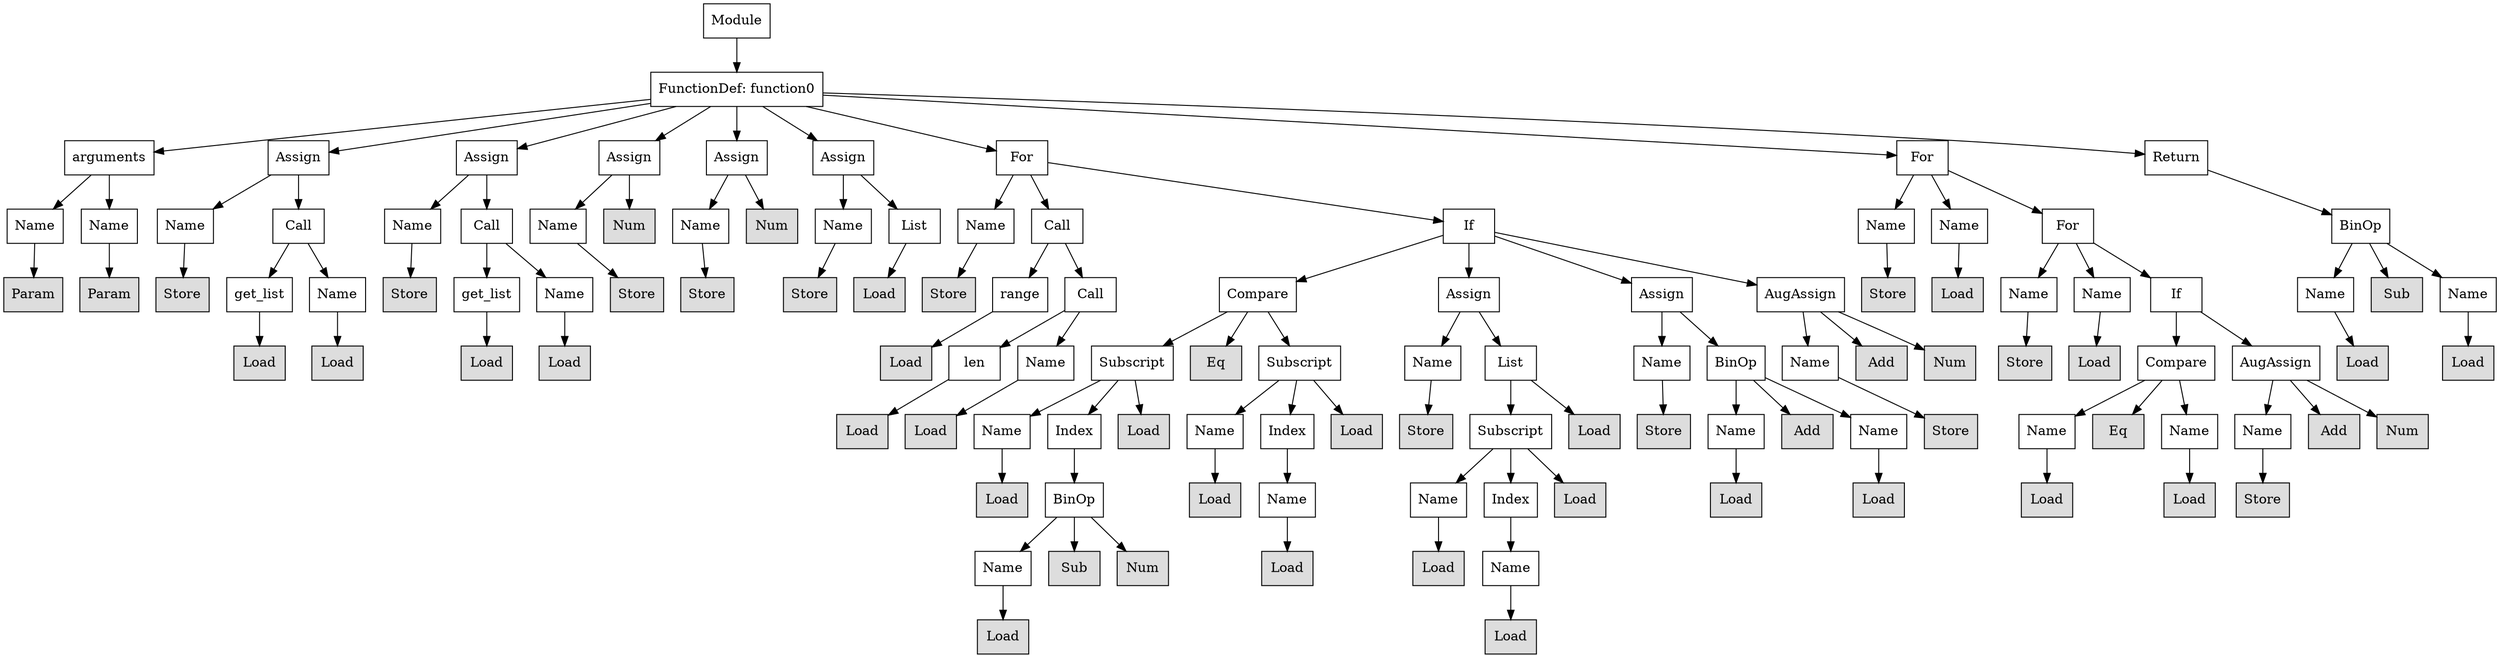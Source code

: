 digraph G {
n0 [shape=rect, label="Module"];
n1 [shape=rect, label="FunctionDef: function0"];
n2 [shape=rect, label="arguments"];
n3 [shape=rect, label="Assign"];
n4 [shape=rect, label="Assign"];
n5 [shape=rect, label="Assign"];
n6 [shape=rect, label="Assign"];
n7 [shape=rect, label="Assign"];
n8 [shape=rect, label="For"];
n9 [shape=rect, label="For"];
n10 [shape=rect, label="Return"];
n11 [shape=rect, label="Name"];
n12 [shape=rect, label="Name"];
n13 [shape=rect, label="Name"];
n14 [shape=rect, label="Call"];
n15 [shape=rect, label="Name"];
n16 [shape=rect, label="Call"];
n17 [shape=rect, label="Name"];
n18 [shape=rect, label="Num" style="filled" fillcolor="#dddddd"];
n19 [shape=rect, label="Name"];
n20 [shape=rect, label="Num" style="filled" fillcolor="#dddddd"];
n21 [shape=rect, label="Name"];
n22 [shape=rect, label="List"];
n23 [shape=rect, label="Name"];
n24 [shape=rect, label="Call"];
n25 [shape=rect, label="If"];
n26 [shape=rect, label="Name"];
n27 [shape=rect, label="Name"];
n28 [shape=rect, label="For"];
n29 [shape=rect, label="BinOp"];
n30 [shape=rect, label="Param" style="filled" fillcolor="#dddddd"];
n31 [shape=rect, label="Param" style="filled" fillcolor="#dddddd"];
n32 [shape=rect, label="Store" style="filled" fillcolor="#dddddd"];
n33 [shape=rect, label="get_list"];
n34 [shape=rect, label="Name"];
n35 [shape=rect, label="Store" style="filled" fillcolor="#dddddd"];
n36 [shape=rect, label="get_list"];
n37 [shape=rect, label="Name"];
n38 [shape=rect, label="Store" style="filled" fillcolor="#dddddd"];
n39 [shape=rect, label="Store" style="filled" fillcolor="#dddddd"];
n40 [shape=rect, label="Store" style="filled" fillcolor="#dddddd"];
n41 [shape=rect, label="Load" style="filled" fillcolor="#dddddd"];
n42 [shape=rect, label="Store" style="filled" fillcolor="#dddddd"];
n43 [shape=rect, label="range"];
n44 [shape=rect, label="Call"];
n45 [shape=rect, label="Compare"];
n46 [shape=rect, label="Assign"];
n47 [shape=rect, label="Assign"];
n48 [shape=rect, label="AugAssign"];
n49 [shape=rect, label="Store" style="filled" fillcolor="#dddddd"];
n50 [shape=rect, label="Load" style="filled" fillcolor="#dddddd"];
n51 [shape=rect, label="Name"];
n52 [shape=rect, label="Name"];
n53 [shape=rect, label="If"];
n54 [shape=rect, label="Name"];
n55 [shape=rect, label="Sub" style="filled" fillcolor="#dddddd"];
n56 [shape=rect, label="Name"];
n57 [shape=rect, label="Load" style="filled" fillcolor="#dddddd"];
n58 [shape=rect, label="Load" style="filled" fillcolor="#dddddd"];
n59 [shape=rect, label="Load" style="filled" fillcolor="#dddddd"];
n60 [shape=rect, label="Load" style="filled" fillcolor="#dddddd"];
n61 [shape=rect, label="Load" style="filled" fillcolor="#dddddd"];
n62 [shape=rect, label="len"];
n63 [shape=rect, label="Name"];
n64 [shape=rect, label="Subscript"];
n65 [shape=rect, label="Eq" style="filled" fillcolor="#dddddd"];
n66 [shape=rect, label="Subscript"];
n67 [shape=rect, label="Name"];
n68 [shape=rect, label="List"];
n69 [shape=rect, label="Name"];
n70 [shape=rect, label="BinOp"];
n71 [shape=rect, label="Name"];
n72 [shape=rect, label="Add" style="filled" fillcolor="#dddddd"];
n73 [shape=rect, label="Num" style="filled" fillcolor="#dddddd"];
n74 [shape=rect, label="Store" style="filled" fillcolor="#dddddd"];
n75 [shape=rect, label="Load" style="filled" fillcolor="#dddddd"];
n76 [shape=rect, label="Compare"];
n77 [shape=rect, label="AugAssign"];
n78 [shape=rect, label="Load" style="filled" fillcolor="#dddddd"];
n79 [shape=rect, label="Load" style="filled" fillcolor="#dddddd"];
n80 [shape=rect, label="Load" style="filled" fillcolor="#dddddd"];
n81 [shape=rect, label="Load" style="filled" fillcolor="#dddddd"];
n82 [shape=rect, label="Name"];
n83 [shape=rect, label="Index"];
n84 [shape=rect, label="Load" style="filled" fillcolor="#dddddd"];
n85 [shape=rect, label="Name"];
n86 [shape=rect, label="Index"];
n87 [shape=rect, label="Load" style="filled" fillcolor="#dddddd"];
n88 [shape=rect, label="Store" style="filled" fillcolor="#dddddd"];
n89 [shape=rect, label="Subscript"];
n90 [shape=rect, label="Load" style="filled" fillcolor="#dddddd"];
n91 [shape=rect, label="Store" style="filled" fillcolor="#dddddd"];
n92 [shape=rect, label="Name"];
n93 [shape=rect, label="Add" style="filled" fillcolor="#dddddd"];
n94 [shape=rect, label="Name"];
n95 [shape=rect, label="Store" style="filled" fillcolor="#dddddd"];
n96 [shape=rect, label="Name"];
n97 [shape=rect, label="Eq" style="filled" fillcolor="#dddddd"];
n98 [shape=rect, label="Name"];
n99 [shape=rect, label="Name"];
n100 [shape=rect, label="Add" style="filled" fillcolor="#dddddd"];
n101 [shape=rect, label="Num" style="filled" fillcolor="#dddddd"];
n102 [shape=rect, label="Load" style="filled" fillcolor="#dddddd"];
n103 [shape=rect, label="BinOp"];
n104 [shape=rect, label="Load" style="filled" fillcolor="#dddddd"];
n105 [shape=rect, label="Name"];
n106 [shape=rect, label="Name"];
n107 [shape=rect, label="Index"];
n108 [shape=rect, label="Load" style="filled" fillcolor="#dddddd"];
n109 [shape=rect, label="Load" style="filled" fillcolor="#dddddd"];
n110 [shape=rect, label="Load" style="filled" fillcolor="#dddddd"];
n111 [shape=rect, label="Load" style="filled" fillcolor="#dddddd"];
n112 [shape=rect, label="Load" style="filled" fillcolor="#dddddd"];
n113 [shape=rect, label="Store" style="filled" fillcolor="#dddddd"];
n114 [shape=rect, label="Name"];
n115 [shape=rect, label="Sub" style="filled" fillcolor="#dddddd"];
n116 [shape=rect, label="Num" style="filled" fillcolor="#dddddd"];
n117 [shape=rect, label="Load" style="filled" fillcolor="#dddddd"];
n118 [shape=rect, label="Load" style="filled" fillcolor="#dddddd"];
n119 [shape=rect, label="Name"];
n120 [shape=rect, label="Load" style="filled" fillcolor="#dddddd"];
n121 [shape=rect, label="Load" style="filled" fillcolor="#dddddd"];
n0 -> n1;
n1 -> n2;
n1 -> n3;
n1 -> n4;
n1 -> n5;
n1 -> n6;
n1 -> n7;
n1 -> n8;
n1 -> n9;
n1 -> n10;
n2 -> n11;
n2 -> n12;
n3 -> n13;
n3 -> n14;
n4 -> n15;
n4 -> n16;
n5 -> n17;
n5 -> n18;
n6 -> n19;
n6 -> n20;
n7 -> n21;
n7 -> n22;
n8 -> n23;
n8 -> n24;
n8 -> n25;
n9 -> n26;
n9 -> n27;
n9 -> n28;
n10 -> n29;
n11 -> n30;
n12 -> n31;
n13 -> n32;
n14 -> n33;
n14 -> n34;
n15 -> n35;
n16 -> n36;
n16 -> n37;
n17 -> n38;
n19 -> n39;
n21 -> n40;
n22 -> n41;
n23 -> n42;
n24 -> n43;
n24 -> n44;
n25 -> n45;
n25 -> n46;
n25 -> n47;
n25 -> n48;
n26 -> n49;
n27 -> n50;
n28 -> n51;
n28 -> n52;
n28 -> n53;
n29 -> n54;
n29 -> n55;
n29 -> n56;
n33 -> n57;
n34 -> n58;
n36 -> n59;
n37 -> n60;
n43 -> n61;
n44 -> n62;
n44 -> n63;
n45 -> n64;
n45 -> n65;
n45 -> n66;
n46 -> n67;
n46 -> n68;
n47 -> n69;
n47 -> n70;
n48 -> n71;
n48 -> n72;
n48 -> n73;
n51 -> n74;
n52 -> n75;
n53 -> n76;
n53 -> n77;
n54 -> n78;
n56 -> n79;
n62 -> n80;
n63 -> n81;
n64 -> n82;
n64 -> n83;
n64 -> n84;
n66 -> n85;
n66 -> n86;
n66 -> n87;
n67 -> n88;
n68 -> n89;
n68 -> n90;
n69 -> n91;
n70 -> n92;
n70 -> n93;
n70 -> n94;
n71 -> n95;
n76 -> n96;
n76 -> n97;
n76 -> n98;
n77 -> n99;
n77 -> n100;
n77 -> n101;
n82 -> n102;
n83 -> n103;
n85 -> n104;
n86 -> n105;
n89 -> n106;
n89 -> n107;
n89 -> n108;
n92 -> n109;
n94 -> n110;
n96 -> n111;
n98 -> n112;
n99 -> n113;
n103 -> n114;
n103 -> n115;
n103 -> n116;
n105 -> n117;
n106 -> n118;
n107 -> n119;
n114 -> n120;
n119 -> n121;
}
